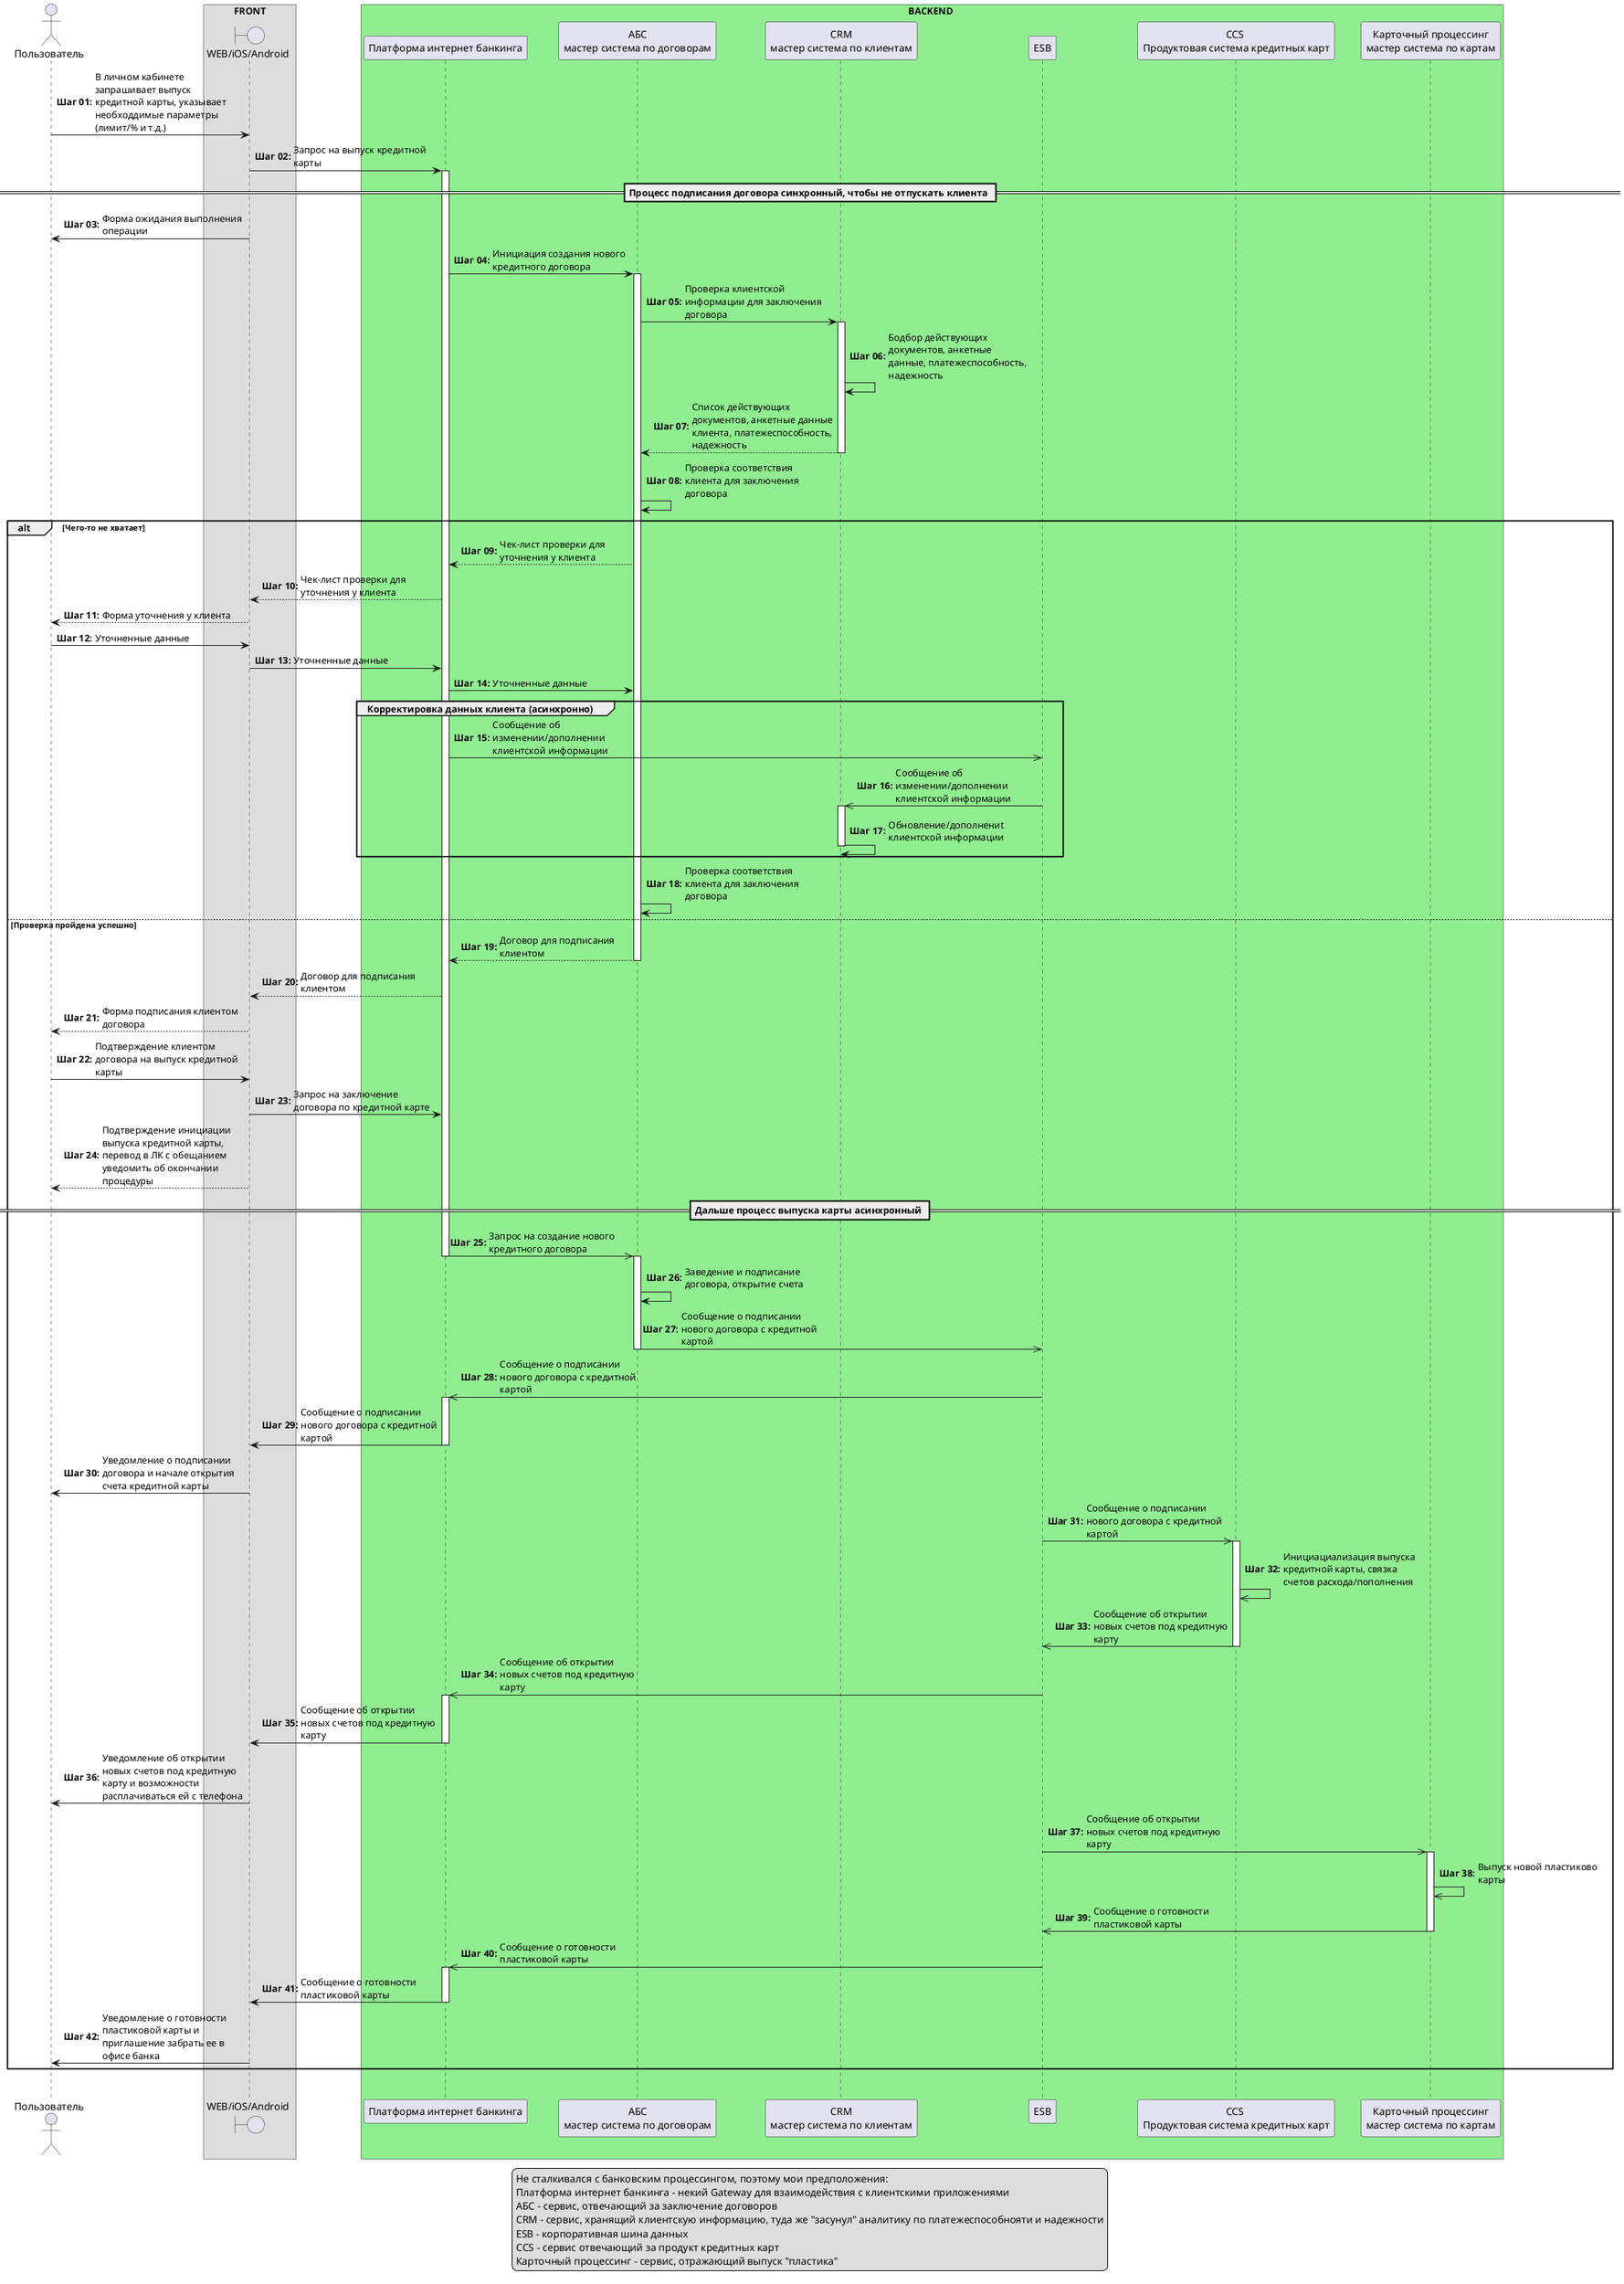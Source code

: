 @startuml
'https://plantuml.com/sequence-diagram

autonumber "<b>Шаг 00:"
skinparam maxMessageSize 200

actor "Пользователь" as user

box FRONT
boundary "WEB/iOS/Android" as front
end box

box BACKEND #LightGreen
participant "Платформа интернет банкинга" as platform
participant "АБС\nмастер система по договорам" as abs
participant "CRM\nмастер система по клиентам" as crm
participant "ESB" as esb
participant "CCS \nПродуктовая система кредитных карт" as css
participant "Карточный процессинг\nмастер система по картам" as cards
end box

legend
Не сталкивался с банковским процессингом, поэтому мои предположения:
Платформа интернет банкинга - некий Gateway для взаимодействия с клиентскими приложениями
АБС - сервис, отвечающий за заключение договоров
CRM - сервис, хранящий клиентскую информацию, туда же "засунул" аналитику по платежеспособнояти и надежности
ESB - корпоративная шина данных
CCS - сервис отвечающий за продукт кредитных карт
Карточный процессинг - сервис, отражающий выпуск "пластика"
end legend

user -> front: В личном кабинете запрашивает выпуск кредитной карты, указывает необходдимые параметры (лимит/% и т.д.)
front -> platform: Запрос на выпуск кредитной карты
== Процесс подписания договора синхронный, чтобы не отпускать клиента ==
activate platform
user <- front : Форма ожидания выполнения операции
platform -> abs : Инициация создания нового кредитного договора
activate abs
abs -> crm : Проверка клиентской информации для заключения договора
activate crm
crm -> crm : Бодбор действующих документов, анкетные данные, платежеспособность, надежность
abs <-- crm : Список действующих документов, анкетные данные клиента, платежеспособность, надежность
deactivate crm
abs -> abs : Проверка соответствия клиента для заключения договора
alt Чего-то не хватает
    platform <-- abs : Чек-лист проверки для уточнения у клиента
    front <-- platform : Чек-лист проверки для уточнения у клиента
    user <-- front : Форма уточнения у клиента
    user -> front : Уточненные данные
    front -> platform : Уточненные данные
    platform -> abs : Уточненные данные
    group Корректировка данных клиента (асинхронно)
        platform ->> esb : Сообщение об изменении/дополнении клиентской информации
        esb ->> crm : Сообщение об изменении/дополнении клиентской информации
        activate crm
        crm -> crm :Обновление/дополнениt клиентской информации
        deactivate crm
    end group
abs -> abs : Проверка соответствия клиента для заключения договора
else Проверка пройдена успешно
    platform <-- abs : Договор для подписания клиентом
    deactivate abs
    front <-- platform : Договор для подписания клиентом
    user <-- front : Форма подписания клиентом договора
    user -> front : Подтверждение клиентом договора на выпуск кредитной карты
    front -> platform : Запрос на заключение договора по кредитной карте
    user <-- front : Подтверждение инициации выпуска кредитной карты, перевод в ЛК с обещанием уведомить об окончании процедуры
    == Дальше процесс выпуска карты асинхронный ==
    platform ->> abs : Запрос на создание нового кредитного договора
    deactivate platform
    activate abs
    abs -> abs : Заведение и подписание договора, открытие счета
    abs ->> esb : Сообщение о подписании нового договора с кредитной картой
    deactivate abs
    esb ->> platform : Сообщение о подписании нового договора с кредитной картой
    activate platform
    platform -> front : Сообщение о подписании нового договора с кредитной картой
    deactivate platform
    front -> user : Уведомление о подписании договора и начале открытия счета кредитной карты
    esb ->> css : Сообщение о подписании нового договора с кредитной картой
    activate css
    css ->> css : Инициациализация выпуска кредитной карты, связка счетов расхода/пополнения
    css ->> esb : Сообщение об открытии новых счетов под кредитную карту
    deactivate css
    esb ->> platform : Сообщение об открытии новых счетов под кредитную карту
    activate platform
    platform -> front : Сообщение об открытии новых счетов под кредитную карту
    deactivate platform
    front -> user : Уведомление об открытии новых счетов под кредитную карту и возможности расплачиваться ей с телефона
    esb ->> cards : Сообщение об открытии новых счетов под кредитную карту
    activate cards
        cards ->> cards : Выпуск новой пластиково карты
        cards ->> esb : Сообщение о готовности пластиковой карты
    deactivate cards
    esb ->> platform : Сообщение о готовности пластиковой карты
    activate platform
    platform -> front : Сообщение о готовности пластиковой карты
    deactivate platform
    front -> user : Уведомление о готовности пластиковой карты и приглашение забрать ее в офисе банка

end
deactivate crm
alt <font color=red> Ошибка аутентификации

@enduml